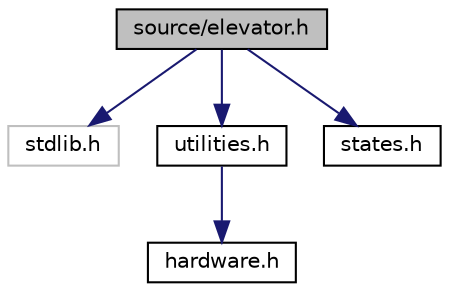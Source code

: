 digraph "source/elevator.h"
{
 // LATEX_PDF_SIZE
  edge [fontname="Helvetica",fontsize="10",labelfontname="Helvetica",labelfontsize="10"];
  node [fontname="Helvetica",fontsize="10",shape=record];
  Node1 [label="source/elevator.h",height=0.2,width=0.4,color="black", fillcolor="grey75", style="filled", fontcolor="black",tooltip="Library for an Elevator struct, and for operations on an Elevator struct."];
  Node1 -> Node2 [color="midnightblue",fontsize="10",style="solid"];
  Node2 [label="stdlib.h",height=0.2,width=0.4,color="grey75", fillcolor="white", style="filled",tooltip=" "];
  Node1 -> Node3 [color="midnightblue",fontsize="10",style="solid"];
  Node3 [label="utilities.h",height=0.2,width=0.4,color="black", fillcolor="white", style="filled",URL="$utilities_8h.html",tooltip="Useful functions."];
  Node3 -> Node4 [color="midnightblue",fontsize="10",style="solid"];
  Node4 [label="hardware.h",height=0.2,width=0.4,color="black", fillcolor="white", style="filled",URL="$hardware_8h.html",tooltip="Driver for the elevator hardware."];
  Node1 -> Node5 [color="midnightblue",fontsize="10",style="solid"];
  Node5 [label="states.h",height=0.2,width=0.4,color="black", fillcolor="white", style="filled",URL="$states_8h.html",tooltip="Library containing the state enum."];
}
